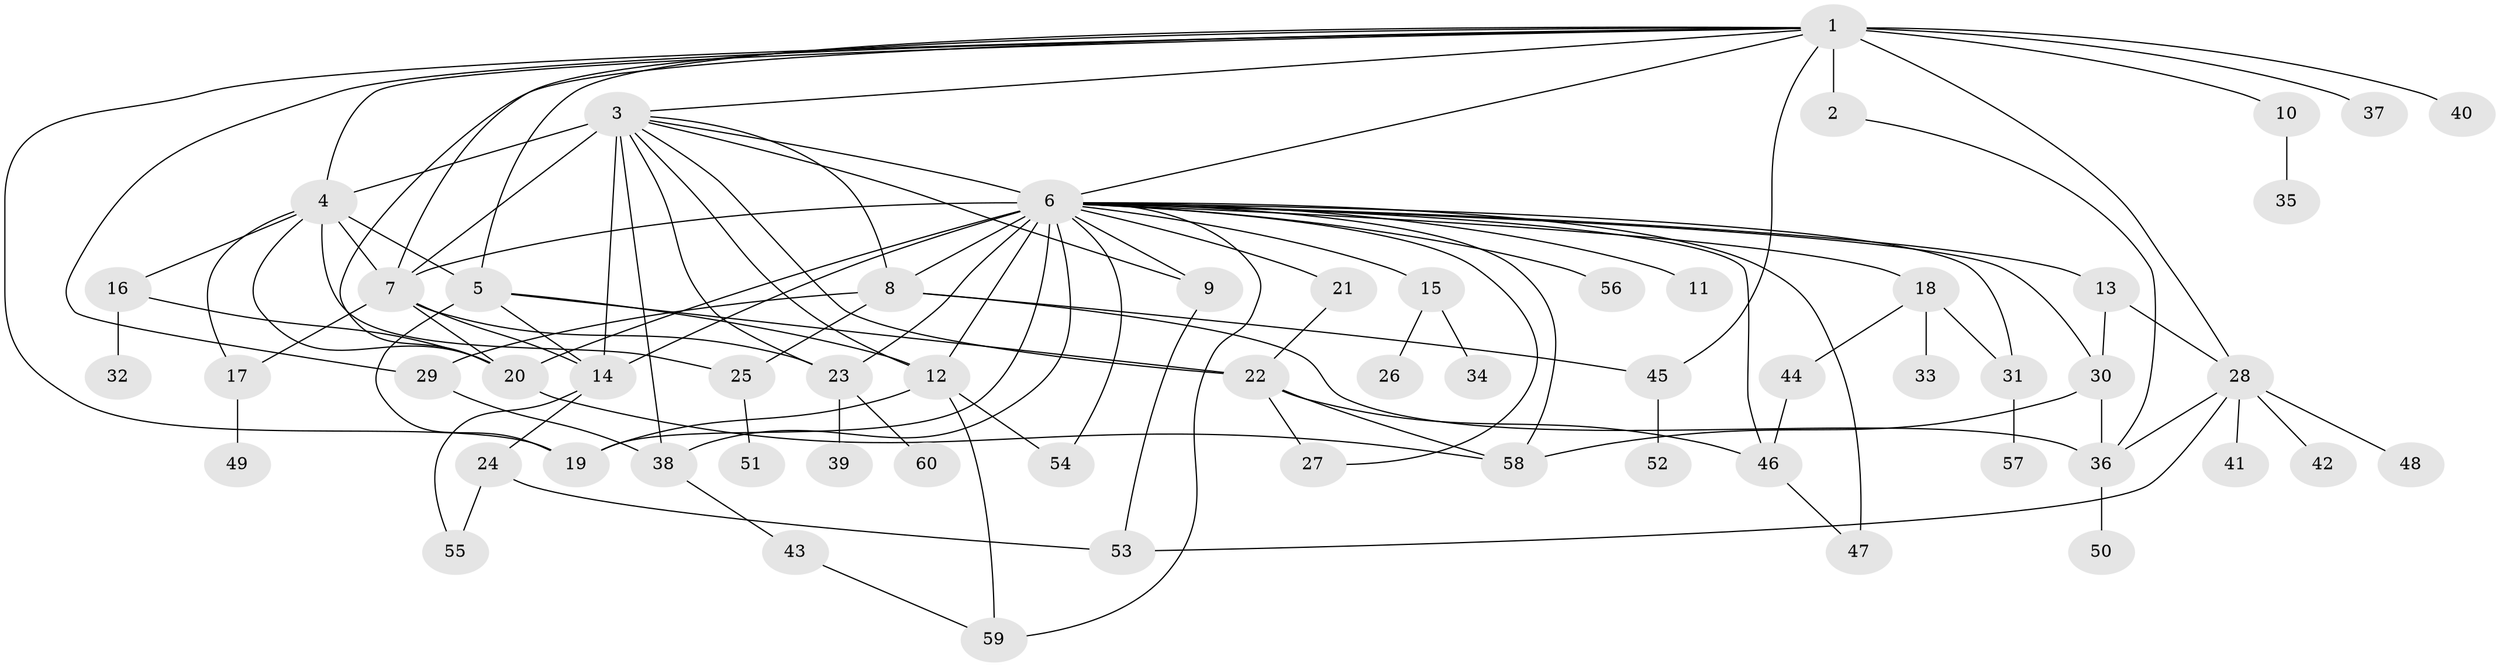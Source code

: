 // original degree distribution, {22: 0.006756756756756757, 2: 0.2635135135135135, 19: 0.006756756756756757, 12: 0.006756756756756757, 13: 0.006756756756756757, 40: 0.006756756756756757, 1: 0.44594594594594594, 6: 0.02702702702702703, 3: 0.12162162162162163, 8: 0.013513513513513514, 4: 0.05405405405405406, 5: 0.033783783783783786, 9: 0.006756756756756757}
// Generated by graph-tools (version 1.1) at 2025/50/03/04/25 22:50:35]
// undirected, 60 vertices, 108 edges
graph export_dot {
  node [color=gray90,style=filled];
  1;
  2;
  3;
  4;
  5;
  6;
  7;
  8;
  9;
  10;
  11;
  12;
  13;
  14;
  15;
  16;
  17;
  18;
  19;
  20;
  21;
  22;
  23;
  24;
  25;
  26;
  27;
  28;
  29;
  30;
  31;
  32;
  33;
  34;
  35;
  36;
  37;
  38;
  39;
  40;
  41;
  42;
  43;
  44;
  45;
  46;
  47;
  48;
  49;
  50;
  51;
  52;
  53;
  54;
  55;
  56;
  57;
  58;
  59;
  60;
  1 -- 2 [weight=6.0];
  1 -- 3 [weight=1.0];
  1 -- 4 [weight=1.0];
  1 -- 5 [weight=1.0];
  1 -- 6 [weight=1.0];
  1 -- 7 [weight=1.0];
  1 -- 10 [weight=1.0];
  1 -- 19 [weight=1.0];
  1 -- 20 [weight=1.0];
  1 -- 28 [weight=1.0];
  1 -- 29 [weight=1.0];
  1 -- 37 [weight=1.0];
  1 -- 40 [weight=1.0];
  1 -- 45 [weight=1.0];
  2 -- 36 [weight=1.0];
  3 -- 4 [weight=1.0];
  3 -- 6 [weight=1.0];
  3 -- 7 [weight=6.0];
  3 -- 8 [weight=1.0];
  3 -- 9 [weight=1.0];
  3 -- 12 [weight=1.0];
  3 -- 14 [weight=1.0];
  3 -- 22 [weight=1.0];
  3 -- 23 [weight=1.0];
  3 -- 38 [weight=1.0];
  4 -- 5 [weight=1.0];
  4 -- 7 [weight=3.0];
  4 -- 16 [weight=1.0];
  4 -- 17 [weight=1.0];
  4 -- 20 [weight=1.0];
  4 -- 25 [weight=2.0];
  5 -- 12 [weight=1.0];
  5 -- 14 [weight=1.0];
  5 -- 19 [weight=1.0];
  5 -- 22 [weight=7.0];
  6 -- 7 [weight=1.0];
  6 -- 8 [weight=2.0];
  6 -- 9 [weight=1.0];
  6 -- 11 [weight=1.0];
  6 -- 12 [weight=1.0];
  6 -- 13 [weight=1.0];
  6 -- 14 [weight=1.0];
  6 -- 15 [weight=1.0];
  6 -- 18 [weight=1.0];
  6 -- 19 [weight=1.0];
  6 -- 20 [weight=11.0];
  6 -- 21 [weight=1.0];
  6 -- 23 [weight=1.0];
  6 -- 27 [weight=1.0];
  6 -- 30 [weight=1.0];
  6 -- 31 [weight=1.0];
  6 -- 38 [weight=1.0];
  6 -- 46 [weight=1.0];
  6 -- 47 [weight=2.0];
  6 -- 54 [weight=1.0];
  6 -- 56 [weight=1.0];
  6 -- 58 [weight=1.0];
  6 -- 59 [weight=1.0];
  7 -- 14 [weight=1.0];
  7 -- 17 [weight=1.0];
  7 -- 20 [weight=1.0];
  7 -- 23 [weight=1.0];
  8 -- 25 [weight=1.0];
  8 -- 29 [weight=1.0];
  8 -- 36 [weight=1.0];
  8 -- 45 [weight=1.0];
  9 -- 53 [weight=1.0];
  10 -- 35 [weight=1.0];
  12 -- 19 [weight=1.0];
  12 -- 54 [weight=3.0];
  12 -- 59 [weight=1.0];
  13 -- 28 [weight=1.0];
  13 -- 30 [weight=1.0];
  14 -- 24 [weight=2.0];
  14 -- 55 [weight=1.0];
  15 -- 26 [weight=1.0];
  15 -- 34 [weight=1.0];
  16 -- 20 [weight=1.0];
  16 -- 32 [weight=1.0];
  17 -- 49 [weight=1.0];
  18 -- 31 [weight=1.0];
  18 -- 33 [weight=1.0];
  18 -- 44 [weight=1.0];
  20 -- 58 [weight=1.0];
  21 -- 22 [weight=1.0];
  22 -- 27 [weight=1.0];
  22 -- 46 [weight=1.0];
  22 -- 58 [weight=1.0];
  23 -- 39 [weight=1.0];
  23 -- 60 [weight=1.0];
  24 -- 53 [weight=1.0];
  24 -- 55 [weight=1.0];
  25 -- 51 [weight=1.0];
  28 -- 36 [weight=1.0];
  28 -- 41 [weight=1.0];
  28 -- 42 [weight=1.0];
  28 -- 48 [weight=2.0];
  28 -- 53 [weight=1.0];
  29 -- 38 [weight=2.0];
  30 -- 36 [weight=1.0];
  30 -- 58 [weight=1.0];
  31 -- 57 [weight=1.0];
  36 -- 50 [weight=1.0];
  38 -- 43 [weight=1.0];
  43 -- 59 [weight=1.0];
  44 -- 46 [weight=1.0];
  45 -- 52 [weight=1.0];
  46 -- 47 [weight=1.0];
}
